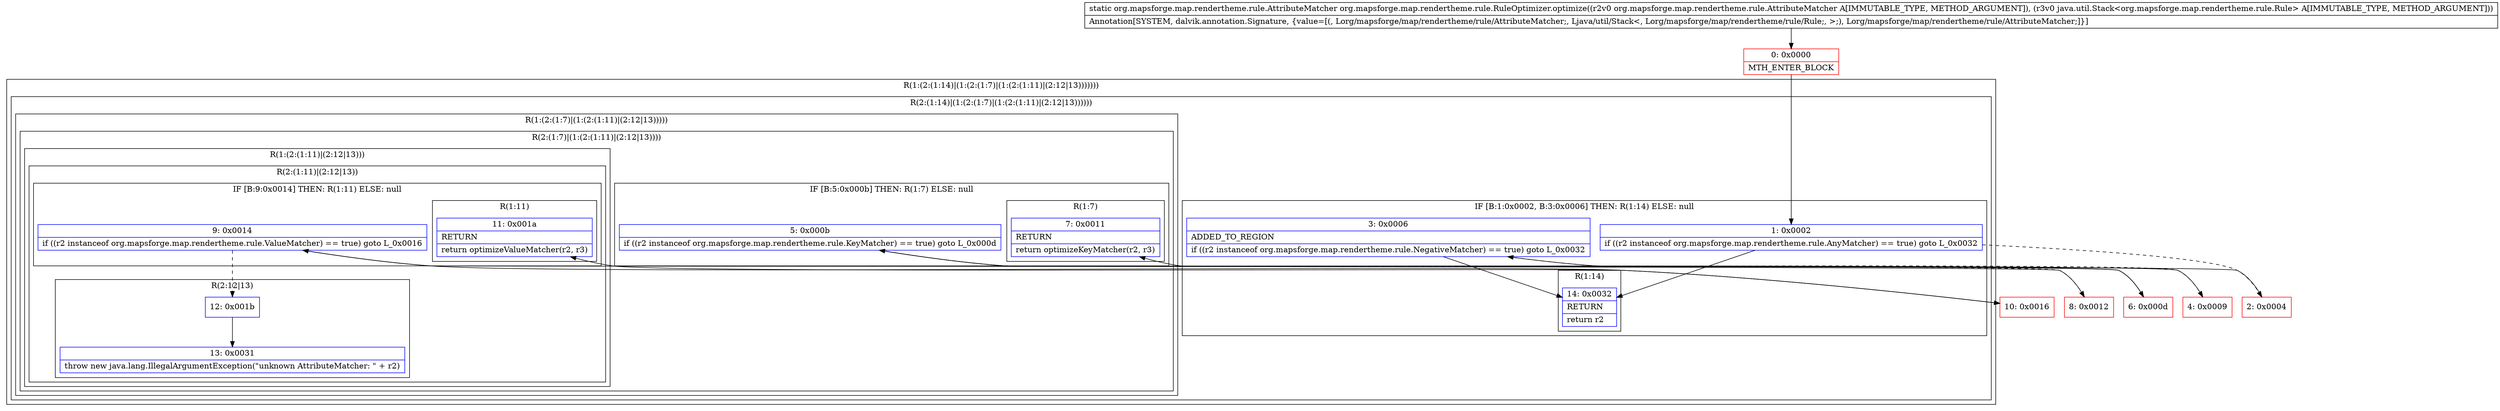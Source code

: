 digraph "CFG fororg.mapsforge.map.rendertheme.rule.RuleOptimizer.optimize(Lorg\/mapsforge\/map\/rendertheme\/rule\/AttributeMatcher;Ljava\/util\/Stack;)Lorg\/mapsforge\/map\/rendertheme\/rule\/AttributeMatcher;" {
subgraph cluster_Region_1800353065 {
label = "R(1:(2:(1:14)|(1:(2:(1:7)|(1:(2:(1:11)|(2:12|13)))))))";
node [shape=record,color=blue];
subgraph cluster_Region_1175447826 {
label = "R(2:(1:14)|(1:(2:(1:7)|(1:(2:(1:11)|(2:12|13))))))";
node [shape=record,color=blue];
subgraph cluster_IfRegion_683251815 {
label = "IF [B:1:0x0002, B:3:0x0006] THEN: R(1:14) ELSE: null";
node [shape=record,color=blue];
Node_1 [shape=record,label="{1\:\ 0x0002|if ((r2 instanceof org.mapsforge.map.rendertheme.rule.AnyMatcher) == true) goto L_0x0032\l}"];
Node_3 [shape=record,label="{3\:\ 0x0006|ADDED_TO_REGION\l|if ((r2 instanceof org.mapsforge.map.rendertheme.rule.NegativeMatcher) == true) goto L_0x0032\l}"];
subgraph cluster_Region_1274479590 {
label = "R(1:14)";
node [shape=record,color=blue];
Node_14 [shape=record,label="{14\:\ 0x0032|RETURN\l|return r2\l}"];
}
}
subgraph cluster_Region_1501790668 {
label = "R(1:(2:(1:7)|(1:(2:(1:11)|(2:12|13)))))";
node [shape=record,color=blue];
subgraph cluster_Region_1618850967 {
label = "R(2:(1:7)|(1:(2:(1:11)|(2:12|13))))";
node [shape=record,color=blue];
subgraph cluster_IfRegion_82014815 {
label = "IF [B:5:0x000b] THEN: R(1:7) ELSE: null";
node [shape=record,color=blue];
Node_5 [shape=record,label="{5\:\ 0x000b|if ((r2 instanceof org.mapsforge.map.rendertheme.rule.KeyMatcher) == true) goto L_0x000d\l}"];
subgraph cluster_Region_2004396310 {
label = "R(1:7)";
node [shape=record,color=blue];
Node_7 [shape=record,label="{7\:\ 0x0011|RETURN\l|return optimizeKeyMatcher(r2, r3)\l}"];
}
}
subgraph cluster_Region_850447316 {
label = "R(1:(2:(1:11)|(2:12|13)))";
node [shape=record,color=blue];
subgraph cluster_Region_1063524377 {
label = "R(2:(1:11)|(2:12|13))";
node [shape=record,color=blue];
subgraph cluster_IfRegion_537584672 {
label = "IF [B:9:0x0014] THEN: R(1:11) ELSE: null";
node [shape=record,color=blue];
Node_9 [shape=record,label="{9\:\ 0x0014|if ((r2 instanceof org.mapsforge.map.rendertheme.rule.ValueMatcher) == true) goto L_0x0016\l}"];
subgraph cluster_Region_310954286 {
label = "R(1:11)";
node [shape=record,color=blue];
Node_11 [shape=record,label="{11\:\ 0x001a|RETURN\l|return optimizeValueMatcher(r2, r3)\l}"];
}
}
subgraph cluster_Region_651321024 {
label = "R(2:12|13)";
node [shape=record,color=blue];
Node_12 [shape=record,label="{12\:\ 0x001b}"];
Node_13 [shape=record,label="{13\:\ 0x0031|throw new java.lang.IllegalArgumentException(\"unknown AttributeMatcher: \" + r2)\l}"];
}
}
}
}
}
}
}
Node_0 [shape=record,color=red,label="{0\:\ 0x0000|MTH_ENTER_BLOCK\l}"];
Node_2 [shape=record,color=red,label="{2\:\ 0x0004}"];
Node_4 [shape=record,color=red,label="{4\:\ 0x0009}"];
Node_6 [shape=record,color=red,label="{6\:\ 0x000d}"];
Node_8 [shape=record,color=red,label="{8\:\ 0x0012}"];
Node_10 [shape=record,color=red,label="{10\:\ 0x0016}"];
MethodNode[shape=record,label="{static org.mapsforge.map.rendertheme.rule.AttributeMatcher org.mapsforge.map.rendertheme.rule.RuleOptimizer.optimize((r2v0 org.mapsforge.map.rendertheme.rule.AttributeMatcher A[IMMUTABLE_TYPE, METHOD_ARGUMENT]), (r3v0 java.util.Stack\<org.mapsforge.map.rendertheme.rule.Rule\> A[IMMUTABLE_TYPE, METHOD_ARGUMENT]))  | Annotation[SYSTEM, dalvik.annotation.Signature, \{value=[(, Lorg\/mapsforge\/map\/rendertheme\/rule\/AttributeMatcher;, Ljava\/util\/Stack\<, Lorg\/mapsforge\/map\/rendertheme\/rule\/Rule;, \>;), Lorg\/mapsforge\/map\/rendertheme\/rule\/AttributeMatcher;]\}]\l}"];
MethodNode -> Node_0;
Node_1 -> Node_2[style=dashed];
Node_1 -> Node_14;
Node_3 -> Node_4[style=dashed];
Node_3 -> Node_14;
Node_5 -> Node_6;
Node_5 -> Node_8[style=dashed];
Node_9 -> Node_10;
Node_9 -> Node_12[style=dashed];
Node_12 -> Node_13;
Node_0 -> Node_1;
Node_2 -> Node_3;
Node_4 -> Node_5;
Node_6 -> Node_7;
Node_8 -> Node_9;
Node_10 -> Node_11;
}

